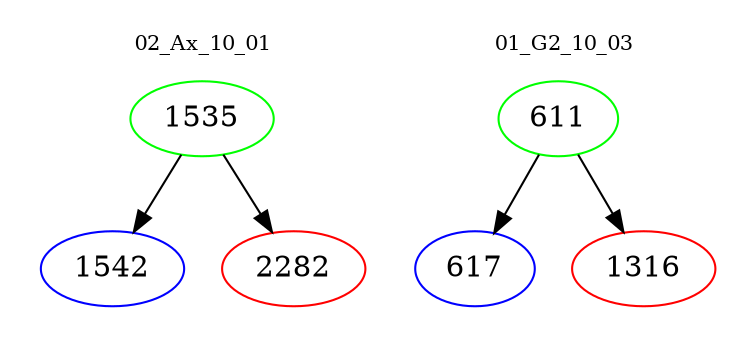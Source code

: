 digraph{
subgraph cluster_0 {
color = white
label = "02_Ax_10_01";
fontsize=10;
T0_1535 [label="1535", color="green"]
T0_1535 -> T0_1542 [color="black"]
T0_1542 [label="1542", color="blue"]
T0_1535 -> T0_2282 [color="black"]
T0_2282 [label="2282", color="red"]
}
subgraph cluster_1 {
color = white
label = "01_G2_10_03";
fontsize=10;
T1_611 [label="611", color="green"]
T1_611 -> T1_617 [color="black"]
T1_617 [label="617", color="blue"]
T1_611 -> T1_1316 [color="black"]
T1_1316 [label="1316", color="red"]
}
}
